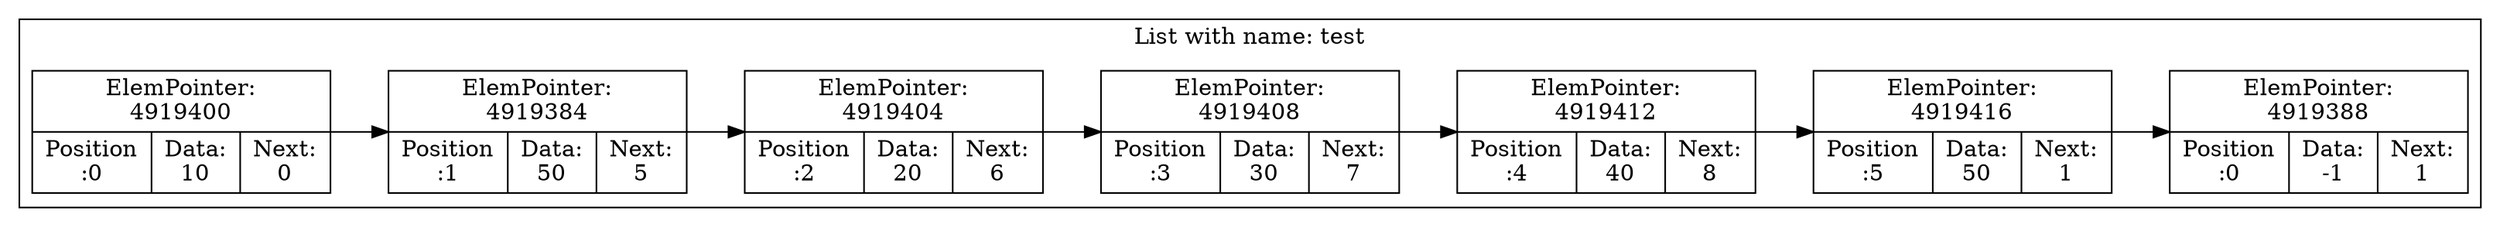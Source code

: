 digraph G{
rankdir=LR;
subgraph clusterlist {
0 [shape=record, label="ElemPointer:\n4919400 | {Position\n:0 | Data:\n10 | Next:\n0}"];
1 [shape=record, label="ElemPointer:\n4919384 | {Position\n:50 | Data:\n5 | Next:\n0}"];
0->1
1 [shape=record, label="ElemPointer:\n4919384 | {Position\n:1 | Data:\n50 | Next:\n5}"];
2 [shape=record, label="ElemPointer:\n4919404 | {Position\n:20 | Data:\n6 | Next:\n5}"];
1->2
2 [shape=record, label="ElemPointer:\n4919404 | {Position\n:2 | Data:\n20 | Next:\n6}"];
3 [shape=record, label="ElemPointer:\n4919408 | {Position\n:30 | Data:\n7 | Next:\n6}"];
2->3
3 [shape=record, label="ElemPointer:\n4919408 | {Position\n:3 | Data:\n30 | Next:\n7}"];
4 [shape=record, label="ElemPointer:\n4919412 | {Position\n:40 | Data:\n8 | Next:\n7}"];
3->4
4 [shape=record, label="ElemPointer:\n4919412 | {Position\n:4 | Data:\n40 | Next:\n8}"];
5 [shape=record, label="ElemPointer:\n4919416 | {Position\n:50 | Data:\n1 | Next:\n8}"];
4->5
5 [shape=record, label="ElemPointer:\n4919416 | {Position\n:5 | Data:\n50 | Next:\n1}"];
6 [shape=record, label="ElemPointer:\n4919388 | {Position\n:0 | Data:\n-1 | Next:\n1}"];
5->6
label = "List with name: test"}
}
